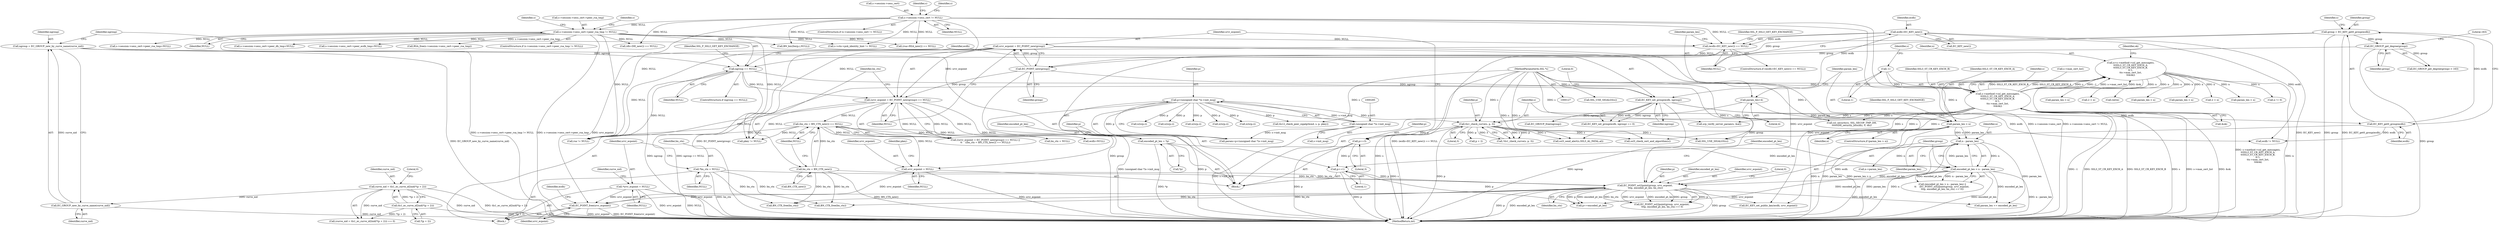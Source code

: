 digraph "0_openssl_ce325c60c74b0fa784f5872404b722e120e5cab0_0@pointer" {
"1001776" [label="(Call,EC_POINT_free(srvr_ecpoint))"];
"1000168" [label="(Call,*srvr_ecpoint = NULL)"];
"1001314" [label="(Call,srvr_ecpoint = EC_POINT_new(group))"];
"1001316" [label="(Call,EC_POINT_new(group))"];
"1001282" [label="(Call,group = EC_KEY_get0_group(ecdh))"];
"1001284" [label="(Call,EC_KEY_get0_group(ecdh))"];
"1001271" [label="(Call,EC_KEY_set_group(ecdh, ngroup))"];
"1001206" [label="(Call,ecdh=EC_KEY_new())"];
"1001261" [label="(Call,ngroup == NULL)"];
"1001256" [label="(Call,ngroup = EC_GROUP_new_by_curve_name(curve_nid))"];
"1001258" [label="(Call,EC_GROUP_new_by_curve_name(curve_nid))"];
"1001240" [label="(Call,curve_nid = tls1_ec_curve_id2nid(*(p + 2)))"];
"1001242" [label="(Call,tls1_ec_curve_id2nid(*(p + 2)))"];
"1001205" [label="(Call,(ecdh=EC_KEY_new()) == NULL)"];
"1000290" [label="(Call,s->session->sess_cert != NULL)"];
"1000299" [label="(Call,s->session->sess_cert->peer_rsa_tmp != NULL)"];
"1001297" [label="(Call,EC_GROUP_get_degree(group))"];
"1001344" [label="(Call,EC_POINT_oct2point(group, srvr_ecpoint, \n\t\t\tp, encoded_pt_len, bn_ctx))"];
"1001333" [label="(Call,p+=1)"];
"1001308" [label="(Call,p+=3)"];
"1001229" [label="(Call,tls1_check_curve(s, p, 3))"];
"1000184" [label="(Call,s->method->ssl_get_message(s,\n\t\tSSL3_ST_CR_KEY_EXCH_A,\n\t\tSSL3_ST_CR_KEY_EXCH_B,\n\t\t-1,\n\t\ts->max_cert_list,\n\t\t&ok))"];
"1000128" [label="(MethodParameterIn,SSL *s)"];
"1000188" [label="(Call,-1)"];
"1000282" [label="(Call,p=(unsigned char *)s->init_msg)"];
"1000284" [label="(Call,(unsigned char *)s->init_msg)"];
"1001338" [label="(Call,encoded_pt_len > n - param_len)"];
"1001329" [label="(Call,encoded_pt_len = *p)"];
"1001340" [label="(Call,n - param_len)"];
"1001219" [label="(Call,param_len > n)"];
"1001215" [label="(Call,param_len=4)"];
"1000182" [label="(Call,n=s->method->ssl_get_message(s,\n\t\tSSL3_ST_CR_KEY_EXCH_A,\n\t\tSSL3_ST_CR_KEY_EXCH_B,\n\t\t-1,\n\t\ts->max_cert_list,\n\t\t&ok))"];
"1001320" [label="(Call,bn_ctx = BN_CTX_new())"];
"1000164" [label="(Call,*bn_ctx = NULL)"];
"1001427" [label="(Call,srvr_ecpoint = NULL)"];
"1001313" [label="(Call,(srvr_ecpoint = EC_POINT_new(group)) == NULL)"];
"1001319" [label="(Call,(bn_ctx = BN_CTX_new()) == NULL)"];
"1001115" [label="(Call,ssl_security(s, SSL_SECOP_TMP_DH,\n\t\t\t\t\t\tDH_security_bits(dh), 0, dh))"];
"1001285" [label="(Identifier,ecdh)"];
"1001262" [label="(Identifier,ngroup)"];
"1000170" [label="(Identifier,NULL)"];
"1000189" [label="(Literal,1)"];
"1001215" [label="(Call,param_len=4)"];
"1001309" [label="(Identifier,p)"];
"1000298" [label="(ControlStructure,if (s->session->sess_cert->peer_rsa_tmp != NULL))"];
"1001232" [label="(Literal,3)"];
"1001284" [label="(Call,EC_KEY_get0_group(ecdh))"];
"1001247" [label="(Literal,0)"];
"1000169" [label="(Identifier,srvr_ecpoint)"];
"1001776" [label="(Call,EC_POINT_free(srvr_ecpoint))"];
"1001292" [label="(Identifier,s)"];
"1001270" [label="(Call,EC_KEY_set_group(ecdh, ngroup) == 0)"];
"1000290" [label="(Call,s->session->sess_cert != NULL)"];
"1000821" [label="(Call,n2s(p,i))"];
"1001312" [label="(Call,((srvr_ecpoint = EC_POINT_new(group)) == NULL) ||\n\t\t    ((bn_ctx = BN_CTX_new()) == NULL))"];
"1001315" [label="(Identifier,srvr_ecpoint)"];
"1000296" [label="(Identifier,NULL)"];
"1001244" [label="(Call,p + 2)"];
"1001217" [label="(Literal,4)"];
"1000307" [label="(Identifier,NULL)"];
"1000313" [label="(Identifier,s)"];
"1000164" [label="(Call,*bn_ctx = NULL)"];
"1000186" [label="(Identifier,SSL3_ST_CR_KEY_EXCH_A)"];
"1001337" [label="(Call,(encoded_pt_len > n - param_len) ||\n\t\t    (EC_POINT_oct2point(group, srvr_ecpoint, \n\t\t\tp, encoded_pt_len, bn_ctx) == 0))"];
"1001350" [label="(Literal,0)"];
"1001257" [label="(Identifier,ngroup)"];
"1001428" [label="(Identifier,srvr_ecpoint)"];
"1000300" [label="(Call,s->session->sess_cert->peer_rsa_tmp)"];
"1000182" [label="(Call,n=s->method->ssl_get_message(s,\n\t\tSSL3_ST_CR_KEY_EXCH_A,\n\t\tSSL3_ST_CR_KEY_EXCH_B,\n\t\t-1,\n\t\ts->max_cert_list,\n\t\t&ok))"];
"1001345" [label="(Identifier,group)"];
"1001314" [label="(Call,srvr_ecpoint = EC_POINT_new(group))"];
"1001319" [label="(Call,(bn_ctx = BN_CTX_new()) == NULL)"];
"1001443" [label="(Identifier,pkey)"];
"1001282" [label="(Call,group = EC_KEY_get0_group(ecdh))"];
"1001274" [label="(Literal,0)"];
"1001218" [label="(ControlStructure,if (param_len > n))"];
"1001347" [label="(Identifier,p)"];
"1001331" [label="(Call,*p)"];
"1000282" [label="(Call,p=(unsigned char *)s->init_msg)"];
"1000129" [label="(Block,)"];
"1001207" [label="(Identifier,ecdh)"];
"1000291" [label="(Call,s->session->sess_cert)"];
"1001777" [label="(Identifier,srvr_ecpoint)"];
"1000330" [label="(Identifier,s)"];
"1001362" [label="(Call,p+=encoded_pt_len)"];
"1001205" [label="(Call,(ecdh=EC_KEY_new()) == NULL)"];
"1001349" [label="(Identifier,bn_ctx)"];
"1001505" [label="(Call,n2s(p,i))"];
"1001256" [label="(Call,ngroup = EC_GROUP_new_by_curve_name(curve_nid))"];
"1001321" [label="(Identifier,bn_ctx)"];
"1001258" [label="(Call,EC_GROUP_new_by_curve_name(curve_nid))"];
"1001405" [label="(Call,EC_KEY_set_public_key(ecdh, srvr_ecpoint))"];
"1001220" [label="(Identifier,param_len)"];
"1001422" [label="(Call,bn_ctx = NULL)"];
"1001540" [label="(Call,SSL_USE_SIGALGS(s))"];
"1001313" [label="(Call,(srvr_ecpoint = EC_POINT_new(group)) == NULL)"];
"1001356" [label="(Call,param_len += encoded_pt_len)"];
"1001344" [label="(Call,EC_POINT_oct2point(group, srvr_ecpoint, \n\t\t\tp, encoded_pt_len, bn_ctx))"];
"1001260" [label="(ControlStructure,if (ngroup == NULL))"];
"1001333" [label="(Call,p+=1)"];
"1001790" [label="(MethodReturn,int)"];
"1001297" [label="(Call,EC_GROUP_get_degree(group))"];
"1001206" [label="(Call,ecdh=EC_KEY_new())"];
"1001272" [label="(Identifier,ecdh)"];
"1000955" [label="(Call,(dh=DH_new()) == NULL)"];
"1000422" [label="(Call,n2s(p,i))"];
"1001739" [label="(Call,n != 0)"];
"1000286" [label="(Call,s->init_msg)"];
"1001342" [label="(Identifier,param_len)"];
"1000414" [label="(Call,param_len > n)"];
"1000185" [label="(Identifier,s)"];
"1000280" [label="(Call,param=p=(unsigned char *)s->init_msg)"];
"1001266" [label="(Identifier,SSL_F_SSL3_GET_KEY_EXCHANGE)"];
"1000166" [label="(Identifier,NULL)"];
"1001231" [label="(Identifier,p)"];
"1001208" [label="(Call,EC_KEY_new())"];
"1000191" [label="(Identifier,s)"];
"1001308" [label="(Call,p+=3)"];
"1001452" [label="(Call,2 > n)"];
"1001243" [label="(Call,*(p + 2))"];
"1001359" [label="(Call,n-=param_len)"];
"1001212" [label="(Identifier,SSL_F_SSL3_GET_KEY_EXCHANGE)"];
"1001348" [label="(Identifier,encoded_pt_len)"];
"1001427" [label="(Call,srvr_ecpoint = NULL)"];
"1001417" [label="(Call,ecdh=NULL)"];
"1001310" [label="(Literal,3)"];
"1000383" [label="(Identifier,s)"];
"1001780" [label="(Identifier,ecdh)"];
"1001239" [label="(Call,(curve_nid = tls1_ec_curve_id2nid(*(p + 2))) == 0)"];
"1000552" [label="(Call,BN_bin2bn(p,i,NULL))"];
"1000317" [label="(Call,s->session->sess_cert->peer_rsa_tmp=NULL)"];
"1001259" [label="(Identifier,curve_nid)"];
"1000466" [label="(Call,s->ctx->psk_identity_hint != NULL)"];
"1001229" [label="(Call,tls1_check_curve(s, p, 3))"];
"1001755" [label="(Call,ssl3_send_alert(s,SSL3_AL_FATAL,al))"];
"1000190" [label="(Call,s->max_cert_list)"];
"1001429" [label="(Identifier,NULL)"];
"1001273" [label="(Identifier,ngroup)"];
"1001339" [label="(Identifier,encoded_pt_len)"];
"1000187" [label="(Identifier,SSL3_ST_CR_KEY_EXCH_B)"];
"1001462" [label="(Call,tls12_check_peer_sigalg(&md, s, p, pkey))"];
"1001340" [label="(Call,n - param_len)"];
"1001334" [label="(Identifier,p)"];
"1000188" [label="(Call,-1)"];
"1000283" [label="(Identifier,p)"];
"1000183" [label="(Identifier,n)"];
"1001209" [label="(Identifier,NULL)"];
"1001732" [label="(Call,ssl3_check_cert_and_algorithm(s))"];
"1001242" [label="(Call,tls1_ec_curve_id2nid(*(p + 2)))"];
"1000289" [label="(ControlStructure,if (s->session->sess_cert != NULL))"];
"1001299" [label="(Literal,163)"];
"1000728" [label="(Call,srp_verify_server_param(s, &al))"];
"1001338" [label="(Call,encoded_pt_len > n - param_len)"];
"1000199" [label="(Call,(int)n)"];
"1001763" [label="(Call,rsa != NULL)"];
"1001201" [label="(Block,)"];
"1001298" [label="(Identifier,group)"];
"1001335" [label="(Literal,1)"];
"1001317" [label="(Identifier,group)"];
"1001420" [label="(Call,BN_CTX_free(bn_ctx))"];
"1000519" [label="(Call,param_len > n)"];
"1001271" [label="(Call,EC_KEY_set_group(ecdh, ngroup))"];
"1001261" [label="(Call,ngroup == NULL)"];
"1000343" [label="(Call,s->session->sess_cert->peer_dh_tmp=NULL)"];
"1001346" [label="(Identifier,srvr_ecpoint)"];
"1001224" [label="(Identifier,SSL_F_SSL3_GET_KEY_EXCHANGE)"];
"1000184" [label="(Call,s->method->ssl_get_message(s,\n\t\tSSL3_ST_CR_KEY_EXCH_A,\n\t\tSSL3_ST_CR_KEY_EXCH_B,\n\t\t-1,\n\t\ts->max_cert_list,\n\t\t&ok))"];
"1000284" [label="(Call,(unsigned char *)s->init_msg)"];
"1001779" [label="(Call,ecdh != NULL)"];
"1000527" [label="(Call,n2s(p,i))"];
"1001322" [label="(Call,BN_CTX_new())"];
"1000128" [label="(MethodParameterIn,SSL *s)"];
"1001221" [label="(Identifier,n)"];
"1001204" [label="(ControlStructure,if ((ecdh=EC_KEY_new()) == NULL))"];
"1001230" [label="(Identifier,s)"];
"1001320" [label="(Call,bn_ctx = BN_CTX_new())"];
"1001447" [label="(Call,SSL_USE_SIGALGS(s))"];
"1001442" [label="(Call,pkey != NULL)"];
"1001219" [label="(Call,param_len > n)"];
"1001329" [label="(Call,encoded_pt_len = *p)"];
"1000369" [label="(Call,s->session->sess_cert->peer_ecdh_tmp=NULL)"];
"1001316" [label="(Call,EC_POINT_new(group))"];
"1001323" [label="(Identifier,NULL)"];
"1001216" [label="(Identifier,param_len)"];
"1000813" [label="(Call,param_len > n)"];
"1001497" [label="(Call,2 > n)"];
"1000977" [label="(Call,n2s(p,i))"];
"1000969" [label="(Call,param_len > n)"];
"1001263" [label="(Identifier,NULL)"];
"1001241" [label="(Identifier,curve_nid)"];
"1000168" [label="(Call,*srvr_ecpoint = NULL)"];
"1001228" [label="(Call,!tls1_check_curve(s, p, 3))"];
"1001774" [label="(Call,BN_CTX_free(bn_ctx))"];
"1001341" [label="(Identifier,n)"];
"1001283" [label="(Identifier,group)"];
"1000799" [label="(Call,(rsa=RSA_new()) == NULL)"];
"1000303" [label="(Identifier,s)"];
"1000197" [label="(Identifier,ok)"];
"1001318" [label="(Identifier,NULL)"];
"1001296" [label="(Call,EC_GROUP_get_degree(group) > 163)"];
"1000299" [label="(Call,s->session->sess_cert->peer_rsa_tmp != NULL)"];
"1000173" [label="(Identifier,curve_nid)"];
"1001280" [label="(Call,EC_GROUP_free(ngroup))"];
"1001330" [label="(Identifier,encoded_pt_len)"];
"1000165" [label="(Identifier,bn_ctx)"];
"1000309" [label="(Call,RSA_free(s->session->sess_cert->peer_rsa_tmp))"];
"1001343" [label="(Call,EC_POINT_oct2point(group, srvr_ecpoint, \n\t\t\tp, encoded_pt_len, bn_ctx) == 0)"];
"1001240" [label="(Call,curve_nid = tls1_ec_curve_id2nid(*(p + 2)))"];
"1000193" [label="(Call,&ok)"];
"1001776" -> "1000129"  [label="AST: "];
"1001776" -> "1001777"  [label="CFG: "];
"1001777" -> "1001776"  [label="AST: "];
"1001780" -> "1001776"  [label="CFG: "];
"1001776" -> "1001790"  [label="DDG: srvr_ecpoint"];
"1001776" -> "1001790"  [label="DDG: EC_POINT_free(srvr_ecpoint)"];
"1000168" -> "1001776"  [label="DDG: srvr_ecpoint"];
"1001314" -> "1001776"  [label="DDG: srvr_ecpoint"];
"1001344" -> "1001776"  [label="DDG: srvr_ecpoint"];
"1001427" -> "1001776"  [label="DDG: srvr_ecpoint"];
"1000168" -> "1000129"  [label="AST: "];
"1000168" -> "1000170"  [label="CFG: "];
"1000169" -> "1000168"  [label="AST: "];
"1000170" -> "1000168"  [label="AST: "];
"1000173" -> "1000168"  [label="CFG: "];
"1000168" -> "1001790"  [label="DDG: srvr_ecpoint"];
"1000168" -> "1001790"  [label="DDG: NULL"];
"1001314" -> "1001313"  [label="AST: "];
"1001314" -> "1001316"  [label="CFG: "];
"1001315" -> "1001314"  [label="AST: "];
"1001316" -> "1001314"  [label="AST: "];
"1001318" -> "1001314"  [label="CFG: "];
"1001314" -> "1001790"  [label="DDG: EC_POINT_new(group)"];
"1001314" -> "1001313"  [label="DDG: srvr_ecpoint"];
"1001316" -> "1001314"  [label="DDG: group"];
"1001314" -> "1001344"  [label="DDG: srvr_ecpoint"];
"1001314" -> "1001405"  [label="DDG: srvr_ecpoint"];
"1001316" -> "1001317"  [label="CFG: "];
"1001317" -> "1001316"  [label="AST: "];
"1001316" -> "1001790"  [label="DDG: group"];
"1001316" -> "1001313"  [label="DDG: group"];
"1001282" -> "1001316"  [label="DDG: group"];
"1001297" -> "1001316"  [label="DDG: group"];
"1001316" -> "1001344"  [label="DDG: group"];
"1001282" -> "1001201"  [label="AST: "];
"1001282" -> "1001284"  [label="CFG: "];
"1001283" -> "1001282"  [label="AST: "];
"1001284" -> "1001282"  [label="AST: "];
"1001292" -> "1001282"  [label="CFG: "];
"1001282" -> "1001790"  [label="DDG: group"];
"1001282" -> "1001790"  [label="DDG: EC_KEY_get0_group(ecdh)"];
"1001284" -> "1001282"  [label="DDG: ecdh"];
"1001282" -> "1001297"  [label="DDG: group"];
"1001284" -> "1001285"  [label="CFG: "];
"1001285" -> "1001284"  [label="AST: "];
"1001271" -> "1001284"  [label="DDG: ecdh"];
"1001284" -> "1001405"  [label="DDG: ecdh"];
"1001284" -> "1001779"  [label="DDG: ecdh"];
"1001271" -> "1001270"  [label="AST: "];
"1001271" -> "1001273"  [label="CFG: "];
"1001272" -> "1001271"  [label="AST: "];
"1001273" -> "1001271"  [label="AST: "];
"1001274" -> "1001271"  [label="CFG: "];
"1001271" -> "1001790"  [label="DDG: ngroup"];
"1001271" -> "1001270"  [label="DDG: ecdh"];
"1001271" -> "1001270"  [label="DDG: ngroup"];
"1001206" -> "1001271"  [label="DDG: ecdh"];
"1001261" -> "1001271"  [label="DDG: ngroup"];
"1001271" -> "1001280"  [label="DDG: ngroup"];
"1001271" -> "1001779"  [label="DDG: ecdh"];
"1001206" -> "1001205"  [label="AST: "];
"1001206" -> "1001208"  [label="CFG: "];
"1001207" -> "1001206"  [label="AST: "];
"1001208" -> "1001206"  [label="AST: "];
"1001209" -> "1001206"  [label="CFG: "];
"1001206" -> "1001790"  [label="DDG: EC_KEY_new()"];
"1001206" -> "1001205"  [label="DDG: ecdh"];
"1001206" -> "1001779"  [label="DDG: ecdh"];
"1001261" -> "1001260"  [label="AST: "];
"1001261" -> "1001263"  [label="CFG: "];
"1001262" -> "1001261"  [label="AST: "];
"1001263" -> "1001261"  [label="AST: "];
"1001266" -> "1001261"  [label="CFG: "];
"1001272" -> "1001261"  [label="CFG: "];
"1001261" -> "1001790"  [label="DDG: ngroup"];
"1001261" -> "1001790"  [label="DDG: ngroup == NULL"];
"1001256" -> "1001261"  [label="DDG: ngroup"];
"1001205" -> "1001261"  [label="DDG: NULL"];
"1001261" -> "1001313"  [label="DDG: NULL"];
"1001261" -> "1001763"  [label="DDG: NULL"];
"1001256" -> "1001201"  [label="AST: "];
"1001256" -> "1001258"  [label="CFG: "];
"1001257" -> "1001256"  [label="AST: "];
"1001258" -> "1001256"  [label="AST: "];
"1001262" -> "1001256"  [label="CFG: "];
"1001256" -> "1001790"  [label="DDG: EC_GROUP_new_by_curve_name(curve_nid)"];
"1001258" -> "1001256"  [label="DDG: curve_nid"];
"1001258" -> "1001259"  [label="CFG: "];
"1001259" -> "1001258"  [label="AST: "];
"1001258" -> "1001790"  [label="DDG: curve_nid"];
"1001240" -> "1001258"  [label="DDG: curve_nid"];
"1001240" -> "1001239"  [label="AST: "];
"1001240" -> "1001242"  [label="CFG: "];
"1001241" -> "1001240"  [label="AST: "];
"1001242" -> "1001240"  [label="AST: "];
"1001247" -> "1001240"  [label="CFG: "];
"1001240" -> "1001790"  [label="DDG: curve_nid"];
"1001240" -> "1001790"  [label="DDG: tls1_ec_curve_id2nid(*(p + 2))"];
"1001240" -> "1001239"  [label="DDG: curve_nid"];
"1001242" -> "1001240"  [label="DDG: *(p + 2)"];
"1001242" -> "1001243"  [label="CFG: "];
"1001243" -> "1001242"  [label="AST: "];
"1001242" -> "1001790"  [label="DDG: *(p + 2)"];
"1001242" -> "1001239"  [label="DDG: *(p + 2)"];
"1001205" -> "1001204"  [label="AST: "];
"1001205" -> "1001209"  [label="CFG: "];
"1001209" -> "1001205"  [label="AST: "];
"1001212" -> "1001205"  [label="CFG: "];
"1001216" -> "1001205"  [label="CFG: "];
"1001205" -> "1001790"  [label="DDG: (ecdh=EC_KEY_new()) == NULL"];
"1000290" -> "1001205"  [label="DDG: NULL"];
"1000299" -> "1001205"  [label="DDG: NULL"];
"1001205" -> "1001763"  [label="DDG: NULL"];
"1000290" -> "1000289"  [label="AST: "];
"1000290" -> "1000296"  [label="CFG: "];
"1000291" -> "1000290"  [label="AST: "];
"1000296" -> "1000290"  [label="AST: "];
"1000303" -> "1000290"  [label="CFG: "];
"1000383" -> "1000290"  [label="CFG: "];
"1000290" -> "1001790"  [label="DDG: s->session->sess_cert"];
"1000290" -> "1001790"  [label="DDG: s->session->sess_cert != NULL"];
"1000290" -> "1000299"  [label="DDG: NULL"];
"1000290" -> "1000466"  [label="DDG: NULL"];
"1000290" -> "1000552"  [label="DDG: NULL"];
"1000290" -> "1000799"  [label="DDG: NULL"];
"1000290" -> "1000955"  [label="DDG: NULL"];
"1000290" -> "1001442"  [label="DDG: NULL"];
"1000290" -> "1001763"  [label="DDG: NULL"];
"1000299" -> "1000298"  [label="AST: "];
"1000299" -> "1000307"  [label="CFG: "];
"1000300" -> "1000299"  [label="AST: "];
"1000307" -> "1000299"  [label="AST: "];
"1000313" -> "1000299"  [label="CFG: "];
"1000330" -> "1000299"  [label="CFG: "];
"1000299" -> "1001790"  [label="DDG: s->session->sess_cert->peer_rsa_tmp != NULL"];
"1000299" -> "1001790"  [label="DDG: s->session->sess_cert->peer_rsa_tmp"];
"1000299" -> "1000309"  [label="DDG: s->session->sess_cert->peer_rsa_tmp"];
"1000299" -> "1000317"  [label="DDG: NULL"];
"1000299" -> "1000343"  [label="DDG: NULL"];
"1000299" -> "1000369"  [label="DDG: NULL"];
"1000299" -> "1000466"  [label="DDG: NULL"];
"1000299" -> "1000552"  [label="DDG: NULL"];
"1000299" -> "1000799"  [label="DDG: NULL"];
"1000299" -> "1000955"  [label="DDG: NULL"];
"1000299" -> "1001442"  [label="DDG: NULL"];
"1000299" -> "1001763"  [label="DDG: NULL"];
"1001297" -> "1001296"  [label="AST: "];
"1001297" -> "1001298"  [label="CFG: "];
"1001298" -> "1001297"  [label="AST: "];
"1001299" -> "1001297"  [label="CFG: "];
"1001297" -> "1001790"  [label="DDG: group"];
"1001297" -> "1001296"  [label="DDG: group"];
"1001344" -> "1001343"  [label="AST: "];
"1001344" -> "1001349"  [label="CFG: "];
"1001345" -> "1001344"  [label="AST: "];
"1001346" -> "1001344"  [label="AST: "];
"1001347" -> "1001344"  [label="AST: "];
"1001348" -> "1001344"  [label="AST: "];
"1001349" -> "1001344"  [label="AST: "];
"1001350" -> "1001344"  [label="CFG: "];
"1001344" -> "1001790"  [label="DDG: p"];
"1001344" -> "1001790"  [label="DDG: encoded_pt_len"];
"1001344" -> "1001790"  [label="DDG: group"];
"1001344" -> "1001343"  [label="DDG: p"];
"1001344" -> "1001343"  [label="DDG: bn_ctx"];
"1001344" -> "1001343"  [label="DDG: srvr_ecpoint"];
"1001344" -> "1001343"  [label="DDG: encoded_pt_len"];
"1001344" -> "1001343"  [label="DDG: group"];
"1001333" -> "1001344"  [label="DDG: p"];
"1001338" -> "1001344"  [label="DDG: encoded_pt_len"];
"1001320" -> "1001344"  [label="DDG: bn_ctx"];
"1000164" -> "1001344"  [label="DDG: bn_ctx"];
"1001344" -> "1001356"  [label="DDG: encoded_pt_len"];
"1001344" -> "1001362"  [label="DDG: encoded_pt_len"];
"1001344" -> "1001362"  [label="DDG: p"];
"1001344" -> "1001405"  [label="DDG: srvr_ecpoint"];
"1001344" -> "1001420"  [label="DDG: bn_ctx"];
"1001344" -> "1001774"  [label="DDG: bn_ctx"];
"1001333" -> "1001201"  [label="AST: "];
"1001333" -> "1001335"  [label="CFG: "];
"1001334" -> "1001333"  [label="AST: "];
"1001335" -> "1001333"  [label="AST: "];
"1001339" -> "1001333"  [label="CFG: "];
"1001333" -> "1001790"  [label="DDG: p"];
"1001308" -> "1001333"  [label="DDG: p"];
"1001333" -> "1001362"  [label="DDG: p"];
"1001308" -> "1001201"  [label="AST: "];
"1001308" -> "1001310"  [label="CFG: "];
"1001309" -> "1001308"  [label="AST: "];
"1001310" -> "1001308"  [label="AST: "];
"1001315" -> "1001308"  [label="CFG: "];
"1001308" -> "1001790"  [label="DDG: p"];
"1001229" -> "1001308"  [label="DDG: p"];
"1001229" -> "1001228"  [label="AST: "];
"1001229" -> "1001232"  [label="CFG: "];
"1001230" -> "1001229"  [label="AST: "];
"1001231" -> "1001229"  [label="AST: "];
"1001232" -> "1001229"  [label="AST: "];
"1001228" -> "1001229"  [label="CFG: "];
"1001229" -> "1001790"  [label="DDG: s"];
"1001229" -> "1001790"  [label="DDG: p"];
"1001229" -> "1001228"  [label="DDG: s"];
"1001229" -> "1001228"  [label="DDG: p"];
"1001229" -> "1001228"  [label="DDG: 3"];
"1000184" -> "1001229"  [label="DDG: s"];
"1000128" -> "1001229"  [label="DDG: s"];
"1000282" -> "1001229"  [label="DDG: p"];
"1001229" -> "1001244"  [label="DDG: p"];
"1001229" -> "1001447"  [label="DDG: s"];
"1001229" -> "1001732"  [label="DDG: s"];
"1001229" -> "1001755"  [label="DDG: s"];
"1000184" -> "1000182"  [label="AST: "];
"1000184" -> "1000193"  [label="CFG: "];
"1000185" -> "1000184"  [label="AST: "];
"1000186" -> "1000184"  [label="AST: "];
"1000187" -> "1000184"  [label="AST: "];
"1000188" -> "1000184"  [label="AST: "];
"1000190" -> "1000184"  [label="AST: "];
"1000193" -> "1000184"  [label="AST: "];
"1000182" -> "1000184"  [label="CFG: "];
"1000184" -> "1001790"  [label="DDG: -1"];
"1000184" -> "1001790"  [label="DDG: SSL3_ST_CR_KEY_EXCH_A"];
"1000184" -> "1001790"  [label="DDG: SSL3_ST_CR_KEY_EXCH_B"];
"1000184" -> "1001790"  [label="DDG: s"];
"1000184" -> "1001790"  [label="DDG: s->max_cert_list"];
"1000184" -> "1001790"  [label="DDG: &ok"];
"1000184" -> "1000182"  [label="DDG: SSL3_ST_CR_KEY_EXCH_B"];
"1000184" -> "1000182"  [label="DDG: SSL3_ST_CR_KEY_EXCH_A"];
"1000184" -> "1000182"  [label="DDG: s"];
"1000184" -> "1000182"  [label="DDG: -1"];
"1000184" -> "1000182"  [label="DDG: s->max_cert_list"];
"1000184" -> "1000182"  [label="DDG: &ok"];
"1000128" -> "1000184"  [label="DDG: s"];
"1000188" -> "1000184"  [label="DDG: 1"];
"1000184" -> "1000728"  [label="DDG: s"];
"1000184" -> "1001115"  [label="DDG: s"];
"1000184" -> "1001447"  [label="DDG: s"];
"1000184" -> "1001732"  [label="DDG: s"];
"1000184" -> "1001755"  [label="DDG: s"];
"1000128" -> "1000127"  [label="AST: "];
"1000128" -> "1001790"  [label="DDG: s"];
"1000128" -> "1000728"  [label="DDG: s"];
"1000128" -> "1001115"  [label="DDG: s"];
"1000128" -> "1001447"  [label="DDG: s"];
"1000128" -> "1001462"  [label="DDG: s"];
"1000128" -> "1001540"  [label="DDG: s"];
"1000128" -> "1001732"  [label="DDG: s"];
"1000128" -> "1001755"  [label="DDG: s"];
"1000188" -> "1000189"  [label="CFG: "];
"1000189" -> "1000188"  [label="AST: "];
"1000191" -> "1000188"  [label="CFG: "];
"1000282" -> "1000280"  [label="AST: "];
"1000282" -> "1000284"  [label="CFG: "];
"1000283" -> "1000282"  [label="AST: "];
"1000284" -> "1000282"  [label="AST: "];
"1000280" -> "1000282"  [label="CFG: "];
"1000282" -> "1001790"  [label="DDG: (unsigned char *)s->init_msg"];
"1000282" -> "1001790"  [label="DDG: p"];
"1000282" -> "1000280"  [label="DDG: p"];
"1000284" -> "1000282"  [label="DDG: s->init_msg"];
"1000282" -> "1000422"  [label="DDG: p"];
"1000282" -> "1000527"  [label="DDG: p"];
"1000282" -> "1000821"  [label="DDG: p"];
"1000282" -> "1000977"  [label="DDG: p"];
"1000282" -> "1001462"  [label="DDG: p"];
"1000282" -> "1001505"  [label="DDG: p"];
"1000284" -> "1000286"  [label="CFG: "];
"1000285" -> "1000284"  [label="AST: "];
"1000286" -> "1000284"  [label="AST: "];
"1000284" -> "1001790"  [label="DDG: s->init_msg"];
"1000284" -> "1000280"  [label="DDG: s->init_msg"];
"1001338" -> "1001337"  [label="AST: "];
"1001338" -> "1001340"  [label="CFG: "];
"1001339" -> "1001338"  [label="AST: "];
"1001340" -> "1001338"  [label="AST: "];
"1001345" -> "1001338"  [label="CFG: "];
"1001337" -> "1001338"  [label="CFG: "];
"1001338" -> "1001790"  [label="DDG: encoded_pt_len"];
"1001338" -> "1001790"  [label="DDG: n - param_len"];
"1001338" -> "1001337"  [label="DDG: encoded_pt_len"];
"1001338" -> "1001337"  [label="DDG: n - param_len"];
"1001329" -> "1001338"  [label="DDG: encoded_pt_len"];
"1001340" -> "1001338"  [label="DDG: n"];
"1001340" -> "1001338"  [label="DDG: param_len"];
"1001338" -> "1001356"  [label="DDG: encoded_pt_len"];
"1001338" -> "1001362"  [label="DDG: encoded_pt_len"];
"1001329" -> "1001201"  [label="AST: "];
"1001329" -> "1001331"  [label="CFG: "];
"1001330" -> "1001329"  [label="AST: "];
"1001331" -> "1001329"  [label="AST: "];
"1001334" -> "1001329"  [label="CFG: "];
"1001329" -> "1001790"  [label="DDG: *p"];
"1001340" -> "1001342"  [label="CFG: "];
"1001341" -> "1001340"  [label="AST: "];
"1001342" -> "1001340"  [label="AST: "];
"1001340" -> "1001790"  [label="DDG: param_len"];
"1001340" -> "1001790"  [label="DDG: n"];
"1001219" -> "1001340"  [label="DDG: n"];
"1001219" -> "1001340"  [label="DDG: param_len"];
"1001340" -> "1001356"  [label="DDG: param_len"];
"1001340" -> "1001359"  [label="DDG: n"];
"1001219" -> "1001218"  [label="AST: "];
"1001219" -> "1001221"  [label="CFG: "];
"1001220" -> "1001219"  [label="AST: "];
"1001221" -> "1001219"  [label="AST: "];
"1001224" -> "1001219"  [label="CFG: "];
"1001230" -> "1001219"  [label="CFG: "];
"1001219" -> "1001790"  [label="DDG: n"];
"1001219" -> "1001790"  [label="DDG: param_len"];
"1001219" -> "1001790"  [label="DDG: param_len > n"];
"1001215" -> "1001219"  [label="DDG: param_len"];
"1000182" -> "1001219"  [label="DDG: n"];
"1001215" -> "1001201"  [label="AST: "];
"1001215" -> "1001217"  [label="CFG: "];
"1001216" -> "1001215"  [label="AST: "];
"1001217" -> "1001215"  [label="AST: "];
"1001220" -> "1001215"  [label="CFG: "];
"1000182" -> "1000129"  [label="AST: "];
"1000183" -> "1000182"  [label="AST: "];
"1000197" -> "1000182"  [label="CFG: "];
"1000182" -> "1001790"  [label="DDG: s->method->ssl_get_message(s,\n\t\tSSL3_ST_CR_KEY_EXCH_A,\n\t\tSSL3_ST_CR_KEY_EXCH_B,\n\t\t-1,\n\t\ts->max_cert_list,\n\t\t&ok)"];
"1000182" -> "1001790"  [label="DDG: n"];
"1000182" -> "1000199"  [label="DDG: n"];
"1000182" -> "1000414"  [label="DDG: n"];
"1000182" -> "1000519"  [label="DDG: n"];
"1000182" -> "1000813"  [label="DDG: n"];
"1000182" -> "1000969"  [label="DDG: n"];
"1000182" -> "1001452"  [label="DDG: n"];
"1000182" -> "1001497"  [label="DDG: n"];
"1000182" -> "1001739"  [label="DDG: n"];
"1001320" -> "1001319"  [label="AST: "];
"1001320" -> "1001322"  [label="CFG: "];
"1001321" -> "1001320"  [label="AST: "];
"1001322" -> "1001320"  [label="AST: "];
"1001323" -> "1001320"  [label="CFG: "];
"1001320" -> "1001790"  [label="DDG: BN_CTX_new()"];
"1001320" -> "1001319"  [label="DDG: bn_ctx"];
"1001320" -> "1001420"  [label="DDG: bn_ctx"];
"1001320" -> "1001774"  [label="DDG: bn_ctx"];
"1000164" -> "1000129"  [label="AST: "];
"1000164" -> "1000166"  [label="CFG: "];
"1000165" -> "1000164"  [label="AST: "];
"1000166" -> "1000164"  [label="AST: "];
"1000169" -> "1000164"  [label="CFG: "];
"1000164" -> "1001790"  [label="DDG: bn_ctx"];
"1000164" -> "1001420"  [label="DDG: bn_ctx"];
"1000164" -> "1001774"  [label="DDG: bn_ctx"];
"1001427" -> "1001201"  [label="AST: "];
"1001427" -> "1001429"  [label="CFG: "];
"1001428" -> "1001427"  [label="AST: "];
"1001429" -> "1001427"  [label="AST: "];
"1001443" -> "1001427"  [label="CFG: "];
"1001427" -> "1001790"  [label="DDG: srvr_ecpoint"];
"1001313" -> "1001427"  [label="DDG: NULL"];
"1001319" -> "1001427"  [label="DDG: NULL"];
"1001313" -> "1001312"  [label="AST: "];
"1001313" -> "1001318"  [label="CFG: "];
"1001318" -> "1001313"  [label="AST: "];
"1001321" -> "1001313"  [label="CFG: "];
"1001312" -> "1001313"  [label="CFG: "];
"1001313" -> "1001312"  [label="DDG: NULL"];
"1001313" -> "1001319"  [label="DDG: NULL"];
"1001313" -> "1001417"  [label="DDG: NULL"];
"1001313" -> "1001422"  [label="DDG: NULL"];
"1001313" -> "1001442"  [label="DDG: NULL"];
"1001313" -> "1001763"  [label="DDG: NULL"];
"1001319" -> "1001312"  [label="AST: "];
"1001319" -> "1001323"  [label="CFG: "];
"1001323" -> "1001319"  [label="AST: "];
"1001312" -> "1001319"  [label="CFG: "];
"1001319" -> "1001312"  [label="DDG: NULL"];
"1001319" -> "1001417"  [label="DDG: NULL"];
"1001319" -> "1001422"  [label="DDG: NULL"];
"1001319" -> "1001442"  [label="DDG: NULL"];
"1001319" -> "1001763"  [label="DDG: NULL"];
}
